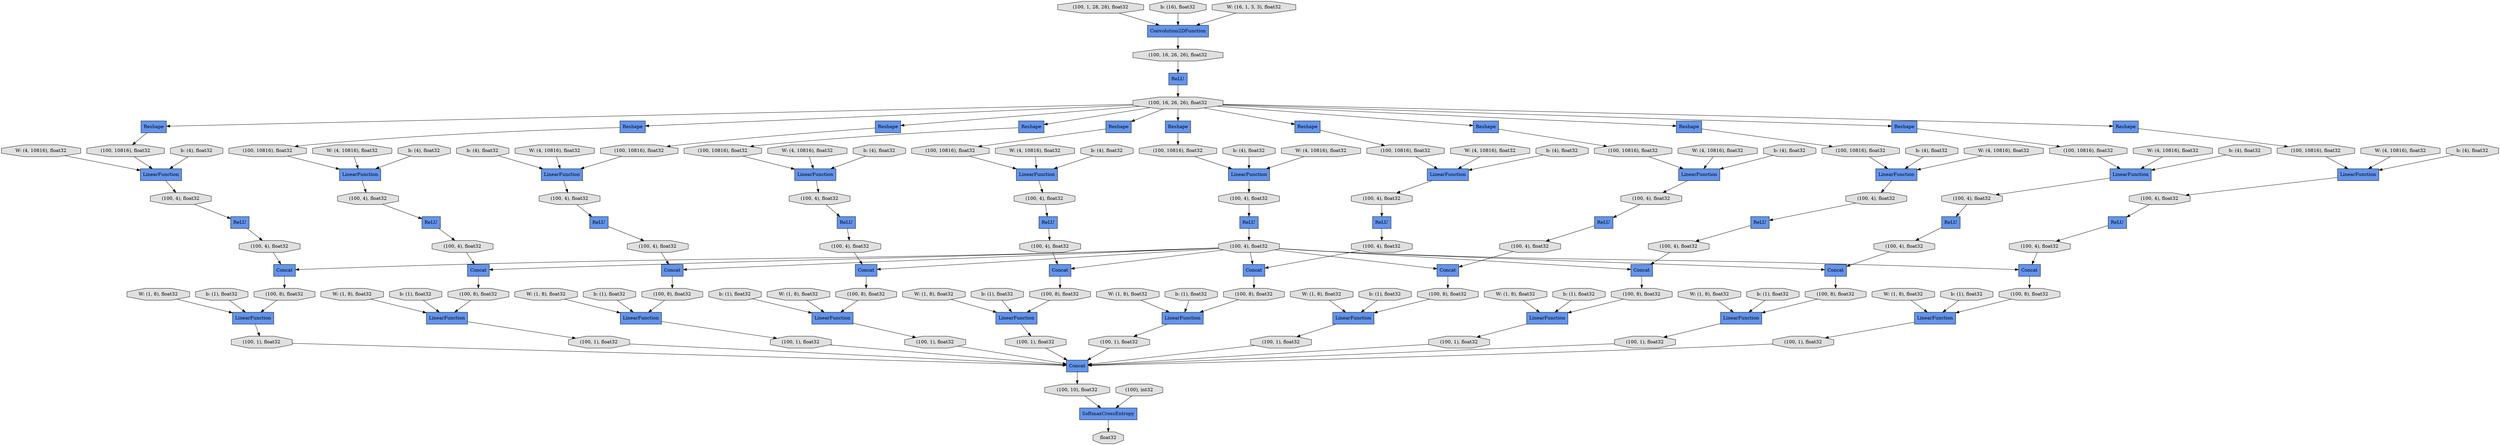 digraph graphname{rankdir=TB;140649641738424 [label="b: (1), float32",shape="octagon",fillcolor="#E0E0E0",style="filled"];140649516703984 [label="Reshape",shape="record",fillcolor="#6495ED",style="filled"];140649641623904 [label="W: (1, 8), float32",shape="octagon",fillcolor="#E0E0E0",style="filled"];140649496191440 [label="(100, 4), float32",shape="octagon",fillcolor="#E0E0E0",style="filled"];140649522217424 [label="W: (4, 10816), float32",shape="octagon",fillcolor="#E0E0E0",style="filled"];140649496191496 [label="LinearFunction",shape="record",fillcolor="#6495ED",style="filled"];140649641624128 [label="b: (1), float32",shape="octagon",fillcolor="#E0E0E0",style="filled"];140649641738928 [label="W: (1, 8), float32",shape="octagon",fillcolor="#E0E0E0",style="filled"];140649641829040 [label="(100, 4), float32",shape="octagon",fillcolor="#E0E0E0",style="filled"];140649496191720 [label="Reshape",shape="record",fillcolor="#6495ED",style="filled"];140649522250528 [label="LinearFunction",shape="record",fillcolor="#6495ED",style="filled"];140649627575072 [label="ReLU",shape="record",fillcolor="#6495ED",style="filled"];140649496191832 [label="(100, 10816), float32",shape="octagon",fillcolor="#E0E0E0",style="filled"];140649641739152 [label="b: (1), float32",shape="octagon",fillcolor="#E0E0E0",style="filled"];140649496191888 [label="LinearFunction",shape="record",fillcolor="#6495ED",style="filled"];140649641829264 [label="Reshape",shape="record",fillcolor="#6495ED",style="filled"];140649641829376 [label="(100, 10816), float32",shape="octagon",fillcolor="#E0E0E0",style="filled"];140649641624632 [label="W: (1, 8), float32",shape="octagon",fillcolor="#E0E0E0",style="filled"];140649507841080 [label="(100, 4), float32",shape="octagon",fillcolor="#E0E0E0",style="filled"];140649641829432 [label="LinearFunction",shape="record",fillcolor="#6495ED",style="filled"];140649496192112 [label="(100, 10816), float32",shape="octagon",fillcolor="#E0E0E0",style="filled"];140649641829600 [label="(100, 4), float32",shape="octagon",fillcolor="#E0E0E0",style="filled"];140649641624856 [label="b: (1), float32",shape="octagon",fillcolor="#E0E0E0",style="filled"];140649641829656 [label="Reshape",shape="record",fillcolor="#6495ED",style="filled"];140649522251088 [label="(100, 10816), float32",shape="octagon",fillcolor="#E0E0E0",style="filled"];140649641739656 [label="W: (1, 8), float32",shape="octagon",fillcolor="#E0E0E0",style="filled"];140649496192560 [label="Concat",shape="record",fillcolor="#6495ED",style="filled"];140649641829936 [label="(100, 10816), float32",shape="octagon",fillcolor="#E0E0E0",style="filled"];140649641739880 [label="b: (1), float32",shape="octagon",fillcolor="#E0E0E0",style="filled"];140649641829992 [label="LinearFunction",shape="record",fillcolor="#6495ED",style="filled"];140649641830104 [label="(100, 1), float32",shape="octagon",fillcolor="#E0E0E0",style="filled"];140649496192728 [label="Reshape",shape="record",fillcolor="#6495ED",style="filled"];140649641625360 [label="W: (1, 8), float32",shape="octagon",fillcolor="#E0E0E0",style="filled"];140649641830160 [label="(100, 4), float32",shape="octagon",fillcolor="#E0E0E0",style="filled"];140649517082440 [label="Concat",shape="record",fillcolor="#6495ED",style="filled"];140649641830216 [label="Reshape",shape="record",fillcolor="#6495ED",style="filled"];140649517082552 [label="LinearFunction",shape="record",fillcolor="#6495ED",style="filled"];140649496192952 [label="(100, 10816), float32",shape="octagon",fillcolor="#E0E0E0",style="filled"];140649641625584 [label="b: (1), float32",shape="octagon",fillcolor="#E0E0E0",style="filled"];140649496193008 [label="(100, 4), float32",shape="octagon",fillcolor="#E0E0E0",style="filled"];140649517082664 [label="(100, 16, 26, 26), float32",shape="octagon",fillcolor="#E0E0E0",style="filled"];140649641740384 [label="W: (1, 8), float32",shape="octagon",fillcolor="#E0E0E0",style="filled"];140649496193120 [label="LinearFunction",shape="record",fillcolor="#6495ED",style="filled"];140649641830496 [label="(100, 10816), float32",shape="octagon",fillcolor="#E0E0E0",style="filled"];140649641830552 [label="LinearFunction",shape="record",fillcolor="#6495ED",style="filled"];140649641740608 [label="b: (1), float32",shape="octagon",fillcolor="#E0E0E0",style="filled"];140649641830720 [label="(100, 4), float32",shape="octagon",fillcolor="#E0E0E0",style="filled"];140649641830776 [label="Reshape",shape="record",fillcolor="#6495ED",style="filled"];140649641626088 [label="W: (1, 8), float32",shape="octagon",fillcolor="#E0E0E0",style="filled"];140649641831056 [label="(100, 10816), float32",shape="octagon",fillcolor="#E0E0E0",style="filled"];140649641626312 [label="b: (1), float32",shape="octagon",fillcolor="#E0E0E0",style="filled"];140649641831112 [label="LinearFunction",shape="record",fillcolor="#6495ED",style="filled"];140649641741112 [label="W: (1, 8), float32",shape="octagon",fillcolor="#E0E0E0",style="filled"];140649507842872 [label="Reshape",shape="record",fillcolor="#6495ED",style="filled"];140649641831280 [label="(100, 4), float32",shape="octagon",fillcolor="#E0E0E0",style="filled"];140649641831336 [label="Reshape",shape="record",fillcolor="#6495ED",style="filled"];140649641741336 [label="b: (1), float32",shape="octagon",fillcolor="#E0E0E0",style="filled"];140649641831504 [label="Concat",shape="record",fillcolor="#6495ED",style="filled"];140649641626816 [label="W: (1, 8), float32",shape="octagon",fillcolor="#E0E0E0",style="filled"];140649641831616 [label="(100, 10816), float32",shape="octagon",fillcolor="#E0E0E0",style="filled"];140649641831672 [label="LinearFunction",shape="record",fillcolor="#6495ED",style="filled"];140649641831728 [label="LinearFunction",shape="record",fillcolor="#6495ED",style="filled"];140649641831784 [label="(100, 8), float32",shape="octagon",fillcolor="#E0E0E0",style="filled"];140649517084008 [label="(100, 10816), float32",shape="octagon",fillcolor="#E0E0E0",style="filled"];140649641627040 [label="b: (1), float32",shape="octagon",fillcolor="#E0E0E0",style="filled"];140649641831840 [label="(100, 4), float32",shape="octagon",fillcolor="#E0E0E0",style="filled"];140649641831896 [label="ReLU",shape="record",fillcolor="#6495ED",style="filled"];140649488895560 [label="b: (4), float32",shape="octagon",fillcolor="#E0E0E0",style="filled"];140649641832064 [label="SoftmaxCrossEntropy",shape="record",fillcolor="#6495ED",style="filled"];140649641832176 [label="(100, 4), float32",shape="octagon",fillcolor="#E0E0E0",style="filled"];140649517084456 [label="(100, 16, 26, 26), float32",shape="octagon",fillcolor="#E0E0E0",style="filled"];140649641832288 [label="ReLU",shape="record",fillcolor="#6495ED",style="filled"];140649641627544 [label="W: (1, 8), float32",shape="octagon",fillcolor="#E0E0E0",style="filled"];140649641627776 [label="(100, 4), float32",shape="octagon",fillcolor="#E0E0E0",style="filled"];140649487470720 [label="b: (4), float32",shape="octagon",fillcolor="#E0E0E0",style="filled"];140649641750712 [label="(100, 8), float32",shape="octagon",fillcolor="#E0E0E0",style="filled"];140649641627888 [label="ReLU",shape="record",fillcolor="#6495ED",style="filled"];140649641791728 [label="b: (4), float32",shape="octagon",fillcolor="#E0E0E0",style="filled"];140649643725096 [label="Convolution2DFunction",shape="record",fillcolor="#6495ED",style="filled"];140649641750880 [label="LinearFunction",shape="record",fillcolor="#6495ED",style="filled"];140649641791840 [label="W: (4, 10816), float32",shape="octagon",fillcolor="#E0E0E0",style="filled"];140649641750936 [label="Concat",shape="record",fillcolor="#6495ED",style="filled"];140649514996120 [label="(100, 4), float32",shape="octagon",fillcolor="#E0E0E0",style="filled"];140649641628112 [label="(100, 4), float32",shape="octagon",fillcolor="#E0E0E0",style="filled"];140649641751048 [label="(100, 1), float32",shape="octagon",fillcolor="#E0E0E0",style="filled"];140649641628224 [label="ReLU",shape="record",fillcolor="#6495ED",style="filled"];140649641751216 [label="(100, 8), float32",shape="octagon",fillcolor="#E0E0E0",style="filled"];140649641628448 [label="(100, 4), float32",shape="octagon",fillcolor="#E0E0E0",style="filled"];140649488782112 [label="W: (4, 10816), float32",shape="octagon",fillcolor="#E0E0E0",style="filled"];140649641751384 [label="LinearFunction",shape="record",fillcolor="#6495ED",style="filled"];140649514996568 [label="Reshape",shape="record",fillcolor="#6495ED",style="filled"];140649641751440 [label="Concat",shape="record",fillcolor="#6495ED",style="filled"];140649641628560 [label="ReLU",shape="record",fillcolor="#6495ED",style="filled"];140649488782224 [label="W: (4, 10816), float32",shape="octagon",fillcolor="#E0E0E0",style="filled"];140649620452296 [label="(100, 10816), float32",shape="octagon",fillcolor="#E0E0E0",style="filled"];140649641792456 [label="W: (4, 10816), float32",shape="octagon",fillcolor="#E0E0E0",style="filled"];140649641751552 [label="(100, 1), float32",shape="octagon",fillcolor="#E0E0E0",style="filled"];140649641628784 [label="(100, 4), float32",shape="octagon",fillcolor="#E0E0E0",style="filled"];140649488782448 [label="b: (4), float32",shape="octagon",fillcolor="#E0E0E0",style="filled"];140649641751720 [label="(100, 8), float32",shape="octagon",fillcolor="#E0E0E0",style="filled"];140649641792680 [label="b: (4), float32",shape="octagon",fillcolor="#E0E0E0",style="filled"];140649641628896 [label="ReLU",shape="record",fillcolor="#6495ED",style="filled"];140649488782616 [label="b: (4), float32",shape="octagon",fillcolor="#E0E0E0",style="filled"];140649641751888 [label="LinearFunction",shape="record",fillcolor="#6495ED",style="filled"];140649641751944 [label="Concat",shape="record",fillcolor="#6495ED",style="filled"];140649641629120 [label="(100, 4), float32",shape="octagon",fillcolor="#E0E0E0",style="filled"];140649641752056 [label="(100, 1), float32",shape="octagon",fillcolor="#E0E0E0",style="filled"];140649641629232 [label="ReLU",shape="record",fillcolor="#6495ED",style="filled"];140649641629344 [label="float32",shape="octagon",fillcolor="#E0E0E0",style="filled"];140649641752224 [label="(100, 8), float32",shape="octagon",fillcolor="#E0E0E0",style="filled"];140649641793184 [label="W: (4, 10816), float32",shape="octagon",fillcolor="#E0E0E0",style="filled"];140649641629456 [label="(100, 4), float32",shape="octagon",fillcolor="#E0E0E0",style="filled"];140649488783120 [label="b: (4), float32",shape="octagon",fillcolor="#E0E0E0",style="filled"];140649641752392 [label="LinearFunction",shape="record",fillcolor="#6495ED",style="filled"];140649641629568 [label="ReLU",shape="record",fillcolor="#6495ED",style="filled"];140649641752448 [label="Concat",shape="record",fillcolor="#6495ED",style="filled"];140649641793408 [label="b: (4), float32",shape="octagon",fillcolor="#E0E0E0",style="filled"];140649507821440 [label="(100, 1, 28, 28), float32",shape="octagon",fillcolor="#E0E0E0",style="filled"];140649641752560 [label="(100, 1), float32",shape="octagon",fillcolor="#E0E0E0",style="filled"];140649512843304 [label="(100, 8), float32",shape="octagon",fillcolor="#E0E0E0",style="filled"];140649641629792 [label="(100, 4), float32",shape="octagon",fillcolor="#E0E0E0",style="filled"];140649488783456 [label="W: (4, 10816), float32",shape="octagon",fillcolor="#E0E0E0",style="filled"];140649514563680 [label="Reshape",shape="record",fillcolor="#6495ED",style="filled"];140649641752728 [label="(100, 8), float32",shape="octagon",fillcolor="#E0E0E0",style="filled"];140649641629904 [label="ReLU",shape="record",fillcolor="#6495ED",style="filled"];140649641752896 [label="LinearFunction",shape="record",fillcolor="#6495ED",style="filled"];140649641752952 [label="Concat",shape="record",fillcolor="#6495ED",style="filled"];140649641793912 [label="W: (4, 10816), float32",shape="octagon",fillcolor="#E0E0E0",style="filled"];140649641630128 [label="(100, 4), float32",shape="octagon",fillcolor="#E0E0E0",style="filled"];140649641753064 [label="(100, 1), float32",shape="octagon",fillcolor="#E0E0E0",style="filled"];140649488775656 [label="b: (16), float32",shape="octagon",fillcolor="#E0E0E0",style="filled"];140649641630240 [label="ReLU",shape="record",fillcolor="#6495ED",style="filled"];140649641794136 [label="b: (4), float32",shape="octagon",fillcolor="#E0E0E0",style="filled"];140649641753232 [label="(100, 8), float32",shape="octagon",fillcolor="#E0E0E0",style="filled"];140649641630464 [label="(100, 4), float32",shape="octagon",fillcolor="#E0E0E0",style="filled"];140649641753400 [label="LinearFunction",shape="record",fillcolor="#6495ED",style="filled"];140649488775992 [label="W: (16, 1, 3, 3), float32",shape="octagon",fillcolor="#E0E0E0",style="filled"];140649641753456 [label="Concat",shape="record",fillcolor="#6495ED",style="filled"];140649641630576 [label="ReLU",shape="record",fillcolor="#6495ED",style="filled"];140649641753568 [label="(100, 1), float32",shape="octagon",fillcolor="#E0E0E0",style="filled"];140649488890848 [label="b: (4), float32",shape="octagon",fillcolor="#E0E0E0",style="filled"];140649514564632 [label="(100, 4), float32",shape="octagon",fillcolor="#E0E0E0",style="filled"];140649641630800 [label="(100, 4), float32",shape="octagon",fillcolor="#E0E0E0",style="filled"];140649641794640 [label="W: (4, 10816), float32",shape="octagon",fillcolor="#E0E0E0",style="filled"];140649641753736 [label="(100, 8), float32",shape="octagon",fillcolor="#E0E0E0",style="filled"];140649641631024 [label="LinearFunction",shape="record",fillcolor="#6495ED",style="filled"];140649641753904 [label="LinearFunction",shape="record",fillcolor="#6495ED",style="filled"];140649641794864 [label="b: (4), float32",shape="octagon",fillcolor="#E0E0E0",style="filled"];140649641631080 [label="Concat",shape="record",fillcolor="#6495ED",style="filled"];140649641754072 [label="(100, 1), float32",shape="octagon",fillcolor="#E0E0E0",style="filled"];140649641631192 [label="(100, 1), float32",shape="octagon",fillcolor="#E0E0E0",style="filled"];140649487663000 [label="W: (4, 10816), float32",shape="octagon",fillcolor="#E0E0E0",style="filled"];140649641754128 [label="(100, 10), float32",shape="octagon",fillcolor="#E0E0E0",style="filled"];140649641631360 [label="(100, 8), float32",shape="octagon",fillcolor="#E0E0E0",style="filled"];140649533046512 [label="LinearFunction",shape="record",fillcolor="#6495ED",style="filled"];140649641631528 [label="LinearFunction",shape="record",fillcolor="#6495ED",style="filled"];140649641795368 [label="W: (4, 10816), float32",shape="octagon",fillcolor="#E0E0E0",style="filled"];140649641631584 [label="Concat",shape="record",fillcolor="#6495ED",style="filled"];140649641631640 [label="(100), int32",shape="octagon",fillcolor="#E0E0E0",style="filled"];140649641631696 [label="(100, 1), float32",shape="octagon",fillcolor="#E0E0E0",style="filled"];140649641830496 -> 140649641830552;140649496192112 -> 140649496191496;140649641832176 -> 140649641752952;140649507821440 -> 140649643725096;140649496193120 -> 140649496193008;140649641626088 -> 140649641750880;140649641631080 -> 140649641631360;140649488783120 -> 140649496191888;140649641626816 -> 140649641751384;140649641750936 -> 140649641751216;140649641832176 -> 140649641752448;140649488783456 -> 140649522250528;140649641751384 -> 140649641751552;140649641631024 -> 140649641631192;140649641753904 -> 140649641754072;140649641831840 -> 140649641630576;140649641795368 -> 140649641831672;140649641750712 -> 140649641750880;140649641631528 -> 140649641631696;140649641631584 -> 140649641750712;140649641628784 -> 140649641631584;140649522251088 -> 140649522250528;140649641628112 -> 140649641831504;140649641628896 -> 140649641629120;140649641627776 -> 140649496192560;140649488782112 -> 140649496191496;140649641832176 -> 140649641751440;140649641628224 -> 140649641628448;140649641623904 -> 140649641831728;140649641627888 -> 140649641628112;140649641624632 -> 140649641631024;140649488890848 -> 140649522250528;140649496191888 -> 140649496191440;140649641630128 -> 140649641752448;140649641793912 -> 140649641830552;140649641631360 -> 140649641631528;140649641829040 -> 140649641628896;140649641831728 -> 140649641830104;140649641831112 -> 140649641831280;140649641750880 -> 140649641751048;140649522250528 -> 140649514564632;140649641630240 -> 140649641630464;140649641832176 -> 140649641751944;140649641793408 -> 140649641829992;140649488782224 -> 140649496191888;140649641753736 -> 140649641753904;140649641738424 -> 140649641751888;140649488775656 -> 140649643725096;140649641829432 -> 140649641829600;140649641831672 -> 140649641831840;140649517082664 -> 140649641829656;140649641794136 -> 140649641830552;140649641832176 -> 140649641750936;140649641631696 -> 140649517082440;140649641832064 -> 140649641629344;140649641792456 -> 140649641829432;140649517082664 -> 140649641830776;140649641738928 -> 140649641752392;140649641831504 -> 140649641831784;140649641830104 -> 140649517082440;140649641751440 -> 140649641751720;140649641752728 -> 140649641752896;140649641830552 -> 140649641830720;140649641753568 -> 140649517082440;140649641631192 -> 140649517082440;140649641754072 -> 140649517082440;140649517082664 -> 140649514996568;140649641739880 -> 140649641752896;140649641741336 -> 140649641753904;140649641794864 -> 140649641831112;140649641829992 -> 140649641830160;140649641629232 -> 140649641629456;140649496191440 -> 140649641627888;140649641627040 -> 140649641751384;140649512843304 -> 140649641831728;140649641625584 -> 140649641631528;140649641751552 -> 140649517082440;140649627575072 -> 140649517082664;140649641753064 -> 140649517082440;140649641829936 -> 140649641829992;140649641627544 -> 140649641751888;140649641753232 -> 140649641753400;140649641752448 -> 140649641752728;140649516703984 -> 140649517084008;140649488782448 -> 140649496191496;140649641624128 -> 140649641831728;140649641751048 -> 140649517082440;140649641832176 -> 140649496192560;140649641752952 -> 140649641753232;140649641830776 -> 140649641831056;140649641751720 -> 140649641751888;140649641829264 -> 140649641829376;140649641629456 -> 140649641751440;140649641829376 -> 140649641829432;140649641792680 -> 140649641829432;140649641751944 -> 140649641752224;140649641831336 -> 140649641831616;140649496192560 -> 140649512843304;140649641629568 -> 140649641629792;140649641752896 -> 140649641753064;140649507842872 -> 140649496192952;140649641754128 -> 140649641832064;140649641751888 -> 140649641752056;140649641832176 -> 140649641831504;140649517082664 -> 140649496191720;140649641740384 -> 140649641753400;140649488775992 -> 140649643725096;140649641630576 -> 140649641630800;140649517082664 -> 140649514563680;140649514564632 -> 140649641628560;140649641794640 -> 140649641831112;140649641830216 -> 140649641830496;140649517082664 -> 140649641829264;140649641631640 -> 140649641832064;140649487470720 -> 140649517082552;140649496192728 -> 140649496191832;140649496191832 -> 140649496191888;140649641831616 -> 140649641831672;140649641628448 -> 140649641631080;140649488782616 -> 140649496193120;140649641741112 -> 140649641753904;140649496191496 -> 140649514996120;140649641753456 -> 140649641753736;140649496192952 -> 140649496193120;140649496193008 -> 140649641832288;140649641830160 -> 140649641629568;140649620452296 -> 140649533046512;140649641829656 -> 140649641829936;140649507841080 -> 140649641831896;140649517082664 -> 140649516703984;140649641753400 -> 140649641753568;140649641832176 -> 140649641631584;140649517082664 -> 140649507842872;140649514996120 -> 140649641628224;140649488895560 -> 140649641831672;140649641793184 -> 140649641829992;140649641831784 -> 140649641631024;140649643725096 -> 140649517084456;140649517082552 -> 140649507841080;140649641739656 -> 140649641752896;140649641625360 -> 140649641631528;140649641832176 -> 140649641753456;140649641791840 -> 140649533046512;140649641831280 -> 140649641630240;140649641628560 -> 140649641628784;140649533046512 -> 140649641829040;140649641752560 -> 140649517082440;140649641630800 -> 140649641753456;140649641629120 -> 140649641750936;140649641831896 -> 140649641832176;140649641830720 -> 140649641629904;140649641624856 -> 140649641631024;140649517084456 -> 140649627575072;140649517084008 -> 140649517082552;140649641752392 -> 140649641752560;140649517082440 -> 140649641754128;140649496191720 -> 140649496192112;140649517082664 -> 140649496192728;140649487663000 -> 140649517082552;140649641629792 -> 140649641751944;140649641832288 -> 140649641627776;140649641751216 -> 140649641751384;140649641752056 -> 140649517082440;140649641829600 -> 140649641629232;140649641791728 -> 140649533046512;140649522217424 -> 140649496193120;140649641832176 -> 140649641631080;140649514996568 -> 140649522251088;140649514563680 -> 140649620452296;140649517082664 -> 140649641830216;140649641630464 -> 140649641752952;140649641629904 -> 140649641630128;140649641752224 -> 140649641752392;140649641739152 -> 140649641752392;140649641740608 -> 140649641753400;140649641626312 -> 140649641750880;140649641831056 -> 140649641831112;140649517082664 -> 140649641831336;}